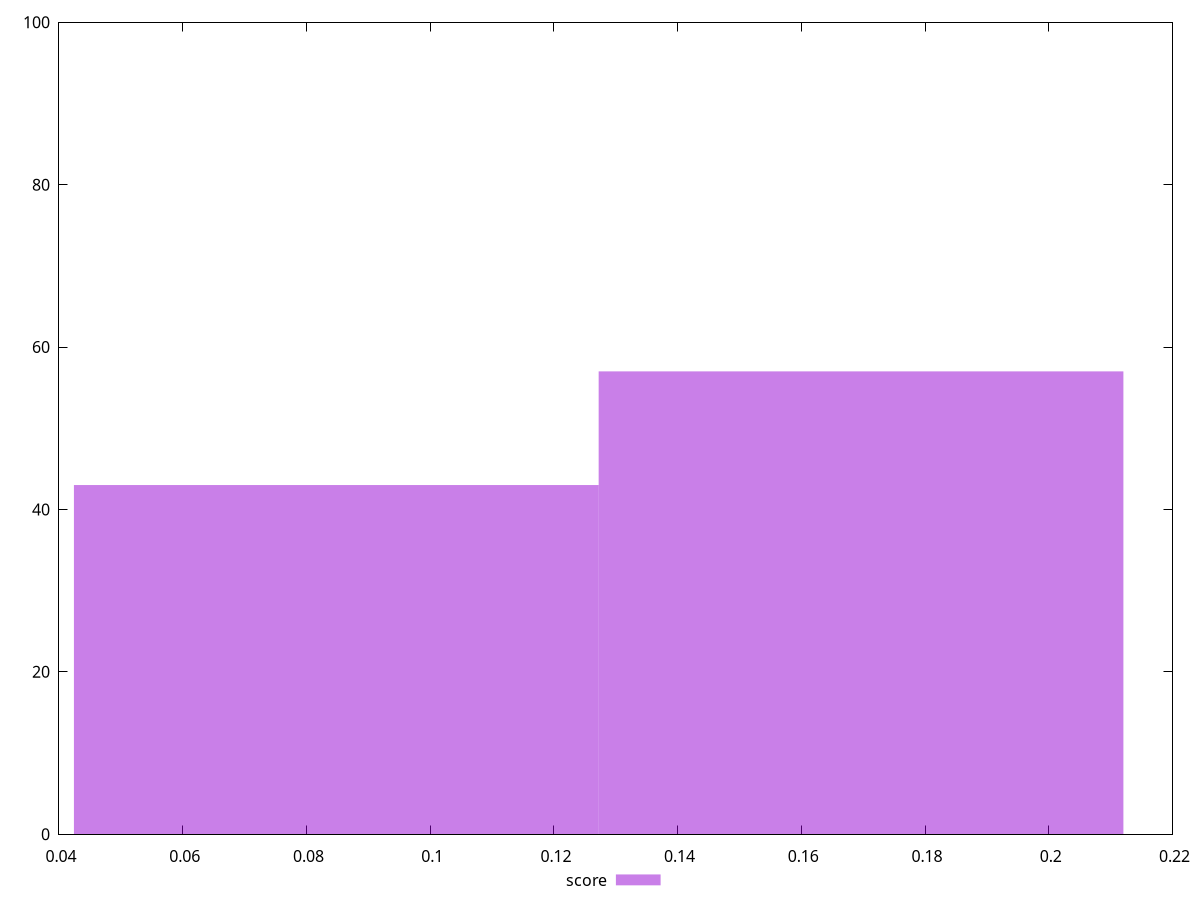 reset
set terminal svg size 640, 490 enhanced background rgb 'white'
set output "report_00007_2020-12-11T15:55:29.892Z/largest-contentful-paint/samples/pages+cached+noexternal+noimg/score/histogram.svg"

$score <<EOF
0.16964946137158957 57
0.08482473068579478 43
EOF

set key outside below
set boxwidth 0.08482473068579478
set yrange [0:100]
set style fill transparent solid 0.5 noborder

plot \
  $score title "score" with boxes, \


reset